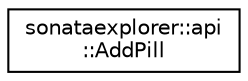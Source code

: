 digraph "Graphical Class Hierarchy"
{
 // LATEX_PDF_SIZE
  edge [fontname="Helvetica",fontsize="10",labelfontname="Helvetica",labelfontsize="10"];
  node [fontname="Helvetica",fontsize="10",shape=record];
  rankdir="LR";
  Node0 [label="sonataexplorer::api\l::AddPill",height=0.2,width=0.4,color="black", fillcolor="white", style="filled",URL="$d3/de9/structsonataexplorer_1_1api_1_1AddPill.html",tooltip=" "];
}
